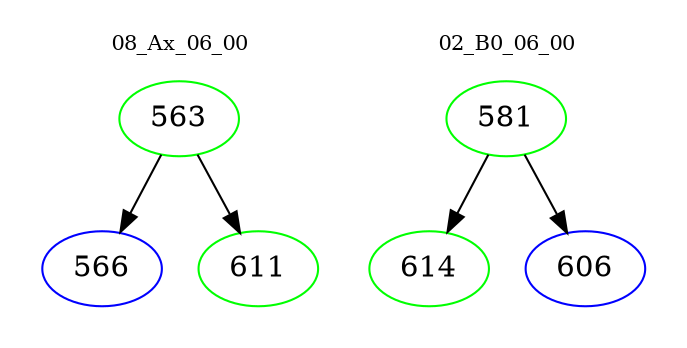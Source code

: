digraph{
subgraph cluster_0 {
color = white
label = "08_Ax_06_00";
fontsize=10;
T0_563 [label="563", color="green"]
T0_563 -> T0_566 [color="black"]
T0_566 [label="566", color="blue"]
T0_563 -> T0_611 [color="black"]
T0_611 [label="611", color="green"]
}
subgraph cluster_1 {
color = white
label = "02_B0_06_00";
fontsize=10;
T1_581 [label="581", color="green"]
T1_581 -> T1_614 [color="black"]
T1_614 [label="614", color="green"]
T1_581 -> T1_606 [color="black"]
T1_606 [label="606", color="blue"]
}
}
